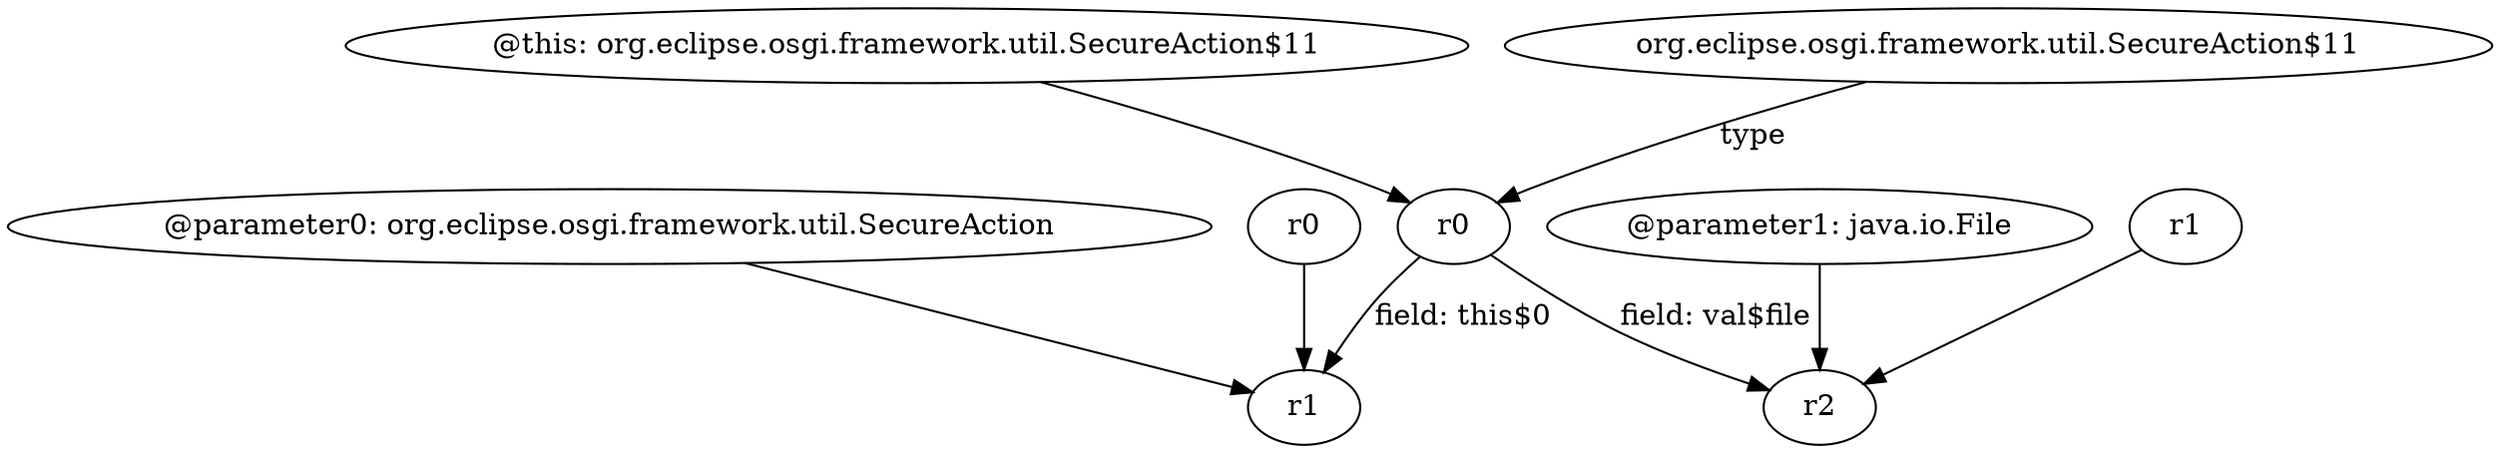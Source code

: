 digraph g {
0[label="@this: org.eclipse.osgi.framework.util.SecureAction$11"]
1[label="r0"]
0->1[label=""]
2[label="org.eclipse.osgi.framework.util.SecureAction$11"]
2->1[label="type"]
3[label="r1"]
1->3[label="field: this$0"]
4[label="r0"]
4->3[label=""]
5[label="r2"]
1->5[label="field: val$file"]
6[label="@parameter1: java.io.File"]
6->5[label=""]
7[label="@parameter0: org.eclipse.osgi.framework.util.SecureAction"]
7->3[label=""]
8[label="r1"]
8->5[label=""]
}